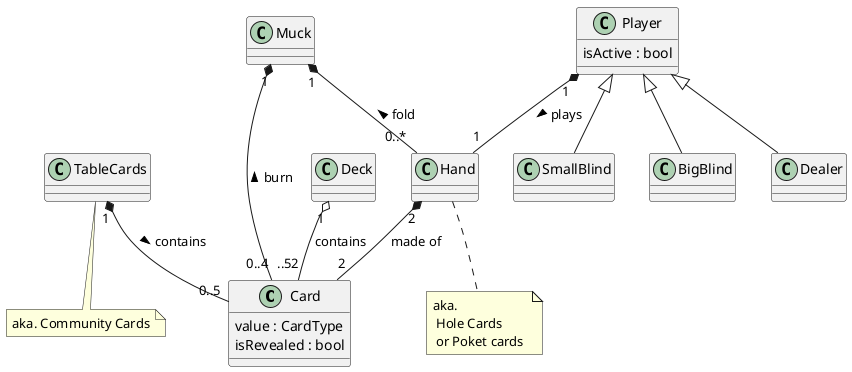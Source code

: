 @startuml

class Card {
    value : CardType
    isRevealed : bool
}

class Player {
    isActive : bool
}

Player <|-- Dealer
Player <|-- SmallBlind
Player <|-- BigBlind


Deck "1" o-- "..52" Card : contains
TableCards "1" *-- "0..5" Card : contains >
Muck "1" *-- "0..*" Hand : fold <
Muck "1" *-- "0..4" Card : burn <
Hand "2" *-- "2" Card : made of
Player "1" *-- "1" Hand : plays >

note bottom of Hand 
   aka.
    Hole Cards 
    or Poket cards 
endnote

note bottom of TableCards 
   aka. Community Cards
endnote

@enduml